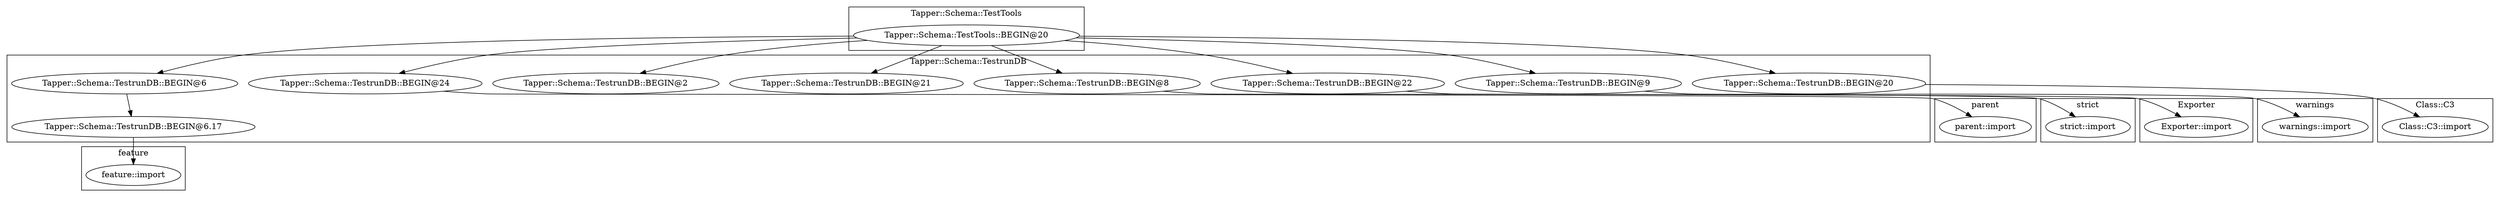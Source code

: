 digraph {
graph [overlap=false]
subgraph cluster_feature {
	label="feature";
	"feature::import";
}
subgraph cluster_parent {
	label="parent";
	"parent::import";
}
subgraph cluster_Tapper_Schema_TestTools {
	label="Tapper::Schema::TestTools";
	"Tapper::Schema::TestTools::BEGIN@20";
}
subgraph cluster_Tapper_Schema_TestrunDB {
	label="Tapper::Schema::TestrunDB";
	"Tapper::Schema::TestrunDB::BEGIN@24";
	"Tapper::Schema::TestrunDB::BEGIN@6.17";
	"Tapper::Schema::TestrunDB::BEGIN@8";
	"Tapper::Schema::TestrunDB::BEGIN@22";
	"Tapper::Schema::TestrunDB::BEGIN@9";
	"Tapper::Schema::TestrunDB::BEGIN@21";
	"Tapper::Schema::TestrunDB::BEGIN@2";
	"Tapper::Schema::TestrunDB::BEGIN@20";
	"Tapper::Schema::TestrunDB::BEGIN@6";
}
subgraph cluster_Exporter {
	label="Exporter";
	"Exporter::import";
}
subgraph cluster_warnings {
	label="warnings";
	"warnings::import";
}
subgraph cluster_strict {
	label="strict";
	"strict::import";
}
subgraph cluster_Class_C3 {
	label="Class::C3";
	"Class::C3::import";
}
"Tapper::Schema::TestrunDB::BEGIN@22" -> "Exporter::import";
"Tapper::Schema::TestrunDB::BEGIN@6" -> "Tapper::Schema::TestrunDB::BEGIN@6.17";
"Tapper::Schema::TestTools::BEGIN@20" -> "Tapper::Schema::TestrunDB::BEGIN@22";
"Tapper::Schema::TestTools::BEGIN@20" -> "Tapper::Schema::TestrunDB::BEGIN@8";
"Tapper::Schema::TestrunDB::BEGIN@9" -> "warnings::import";
"Tapper::Schema::TestrunDB::BEGIN@8" -> "strict::import";
"Tapper::Schema::TestTools::BEGIN@20" -> "Tapper::Schema::TestrunDB::BEGIN@24";
"Tapper::Schema::TestrunDB::BEGIN@24" -> "parent::import";
"Tapper::Schema::TestTools::BEGIN@20" -> "Tapper::Schema::TestrunDB::BEGIN@20";
"Tapper::Schema::TestTools::BEGIN@20" -> "Tapper::Schema::TestrunDB::BEGIN@21";
"Tapper::Schema::TestTools::BEGIN@20" -> "Tapper::Schema::TestrunDB::BEGIN@6";
"Tapper::Schema::TestTools::BEGIN@20" -> "Tapper::Schema::TestrunDB::BEGIN@2";
"Tapper::Schema::TestTools::BEGIN@20" -> "Tapper::Schema::TestrunDB::BEGIN@9";
"Tapper::Schema::TestrunDB::BEGIN@6.17" -> "feature::import";
"Tapper::Schema::TestrunDB::BEGIN@20" -> "Class::C3::import";
}
